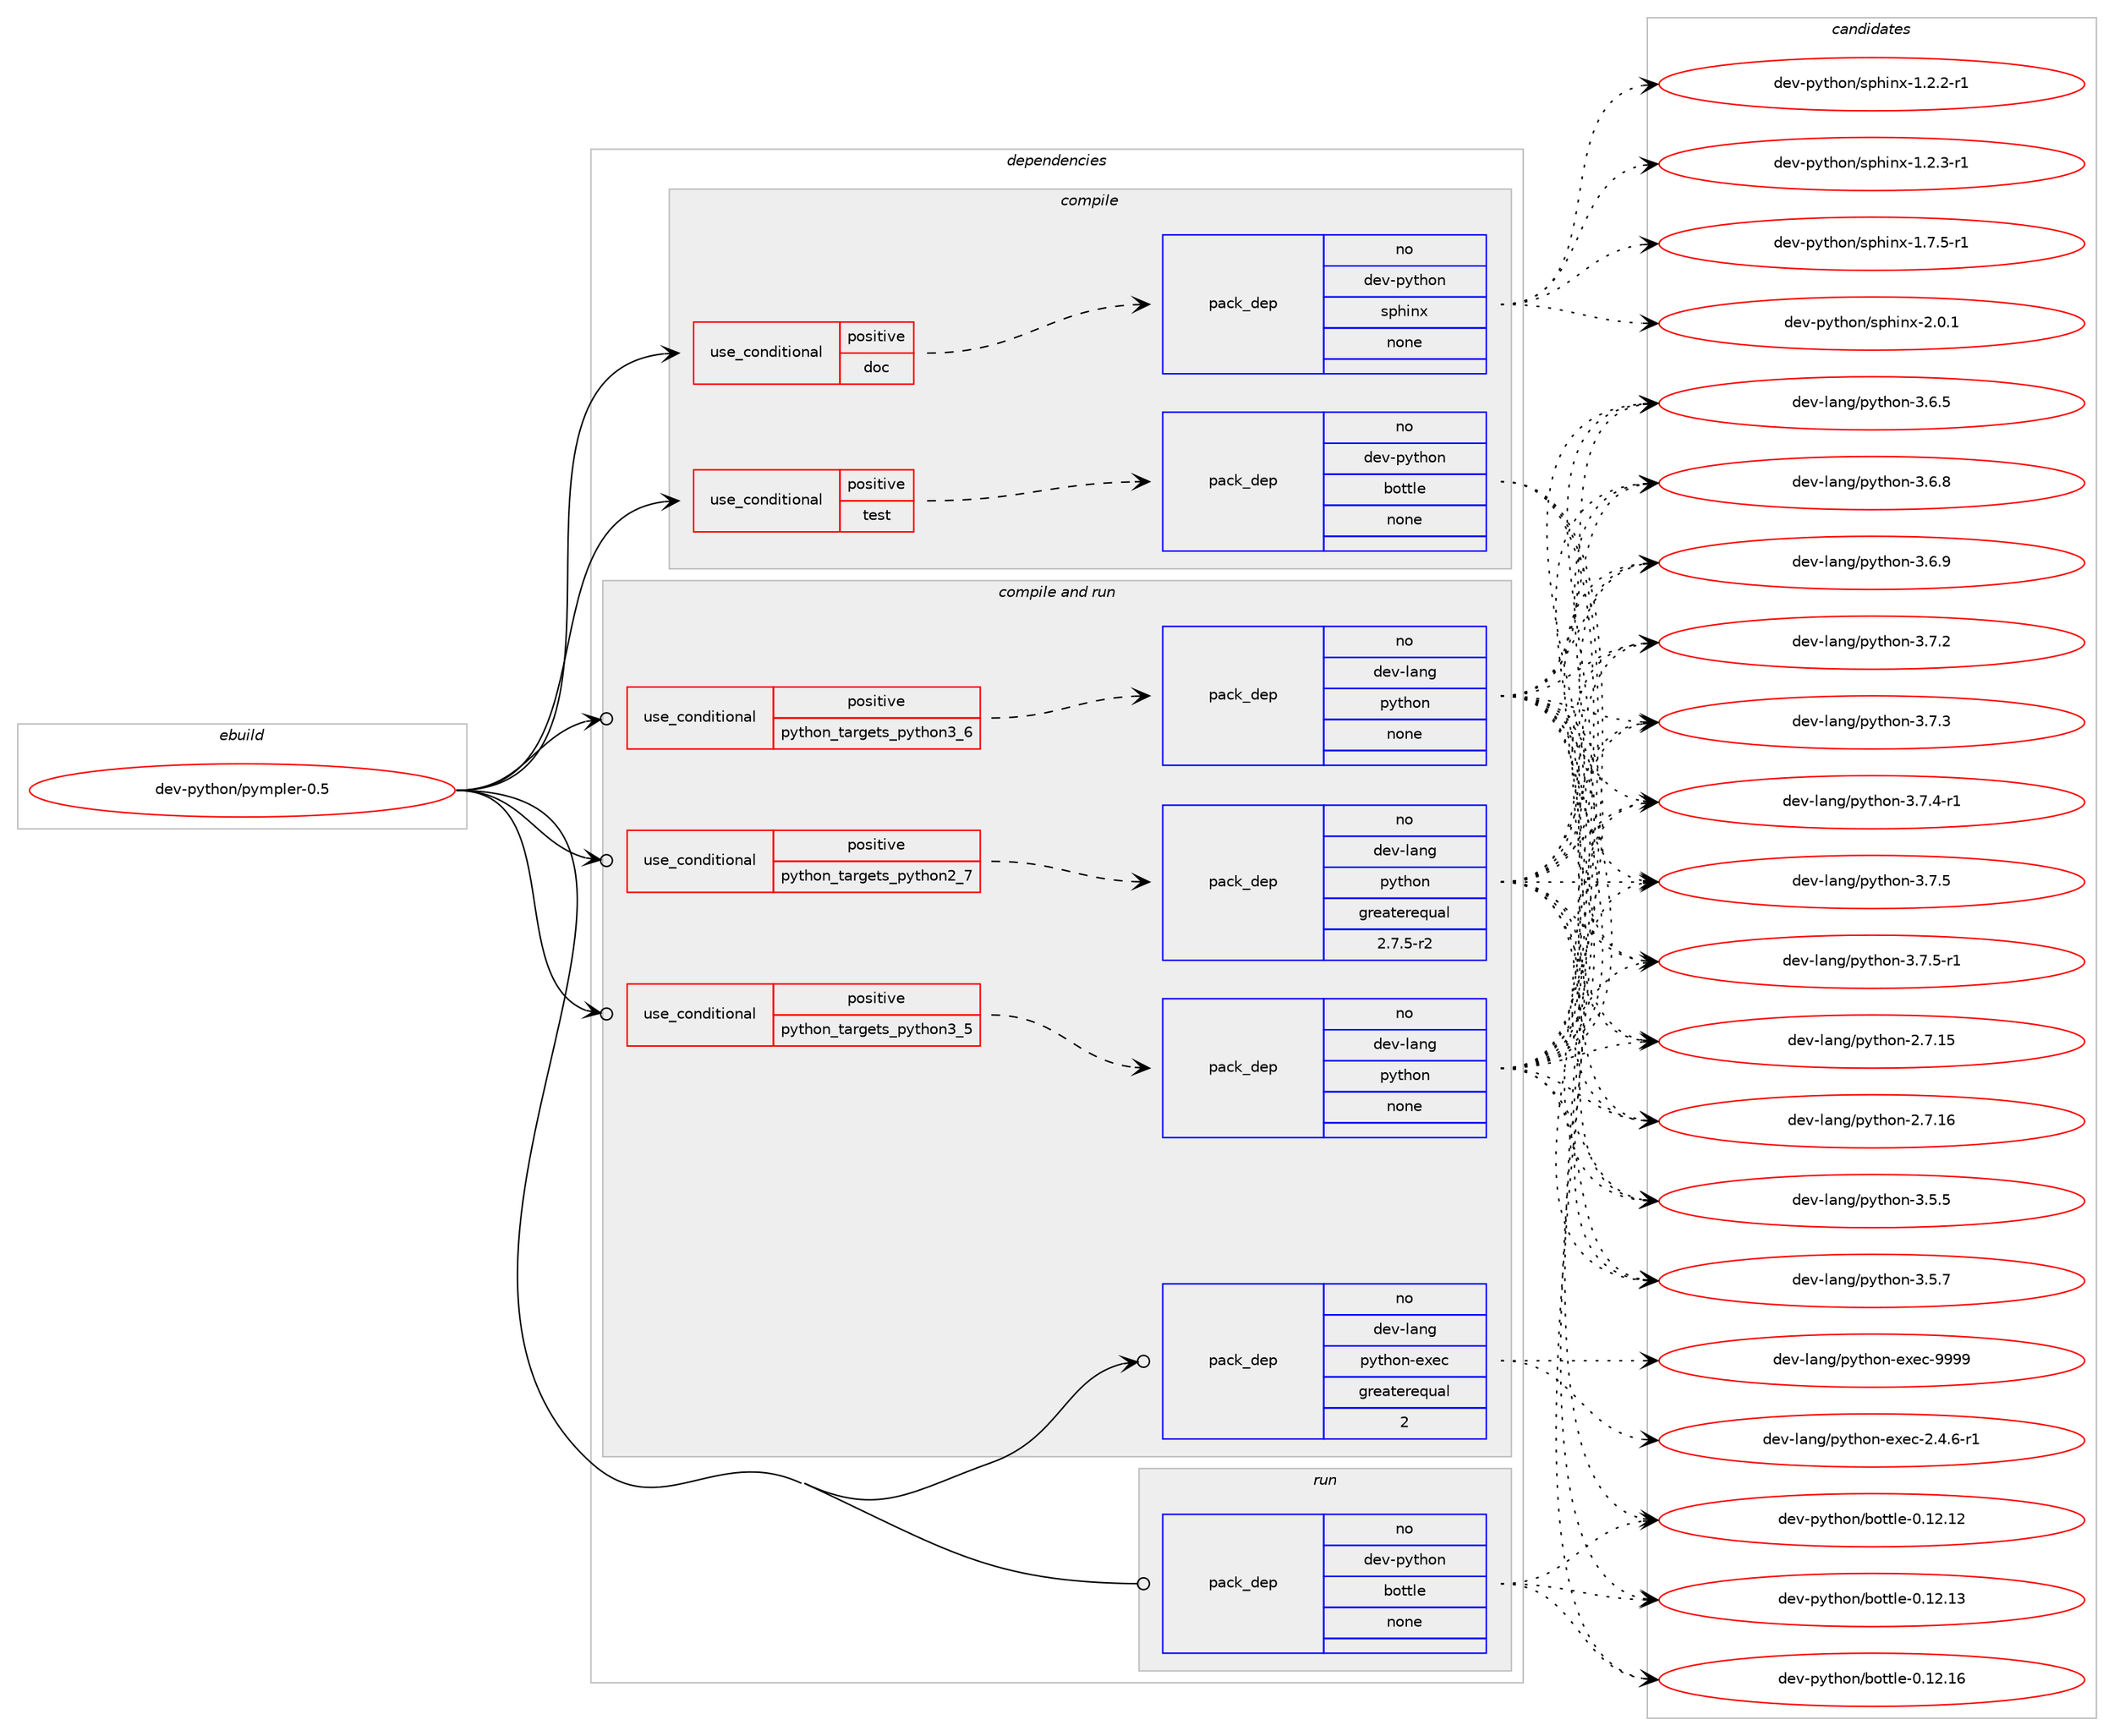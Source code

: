 digraph prolog {

# *************
# Graph options
# *************

newrank=true;
concentrate=true;
compound=true;
graph [rankdir=LR,fontname=Helvetica,fontsize=10,ranksep=1.5];#, ranksep=2.5, nodesep=0.2];
edge  [arrowhead=vee];
node  [fontname=Helvetica,fontsize=10];

# **********
# The ebuild
# **********

subgraph cluster_leftcol {
color=gray;
rank=same;
label=<<i>ebuild</i>>;
id [label="dev-python/pympler-0.5", color=red, width=4, href="../dev-python/pympler-0.5.svg"];
}

# ****************
# The dependencies
# ****************

subgraph cluster_midcol {
color=gray;
label=<<i>dependencies</i>>;
subgraph cluster_compile {
fillcolor="#eeeeee";
style=filled;
label=<<i>compile</i>>;
subgraph cond146273 {
dependency627042 [label=<<TABLE BORDER="0" CELLBORDER="1" CELLSPACING="0" CELLPADDING="4"><TR><TD ROWSPAN="3" CELLPADDING="10">use_conditional</TD></TR><TR><TD>positive</TD></TR><TR><TD>doc</TD></TR></TABLE>>, shape=none, color=red];
subgraph pack468921 {
dependency627043 [label=<<TABLE BORDER="0" CELLBORDER="1" CELLSPACING="0" CELLPADDING="4" WIDTH="220"><TR><TD ROWSPAN="6" CELLPADDING="30">pack_dep</TD></TR><TR><TD WIDTH="110">no</TD></TR><TR><TD>dev-python</TD></TR><TR><TD>sphinx</TD></TR><TR><TD>none</TD></TR><TR><TD></TD></TR></TABLE>>, shape=none, color=blue];
}
dependency627042:e -> dependency627043:w [weight=20,style="dashed",arrowhead="vee"];
}
id:e -> dependency627042:w [weight=20,style="solid",arrowhead="vee"];
subgraph cond146274 {
dependency627044 [label=<<TABLE BORDER="0" CELLBORDER="1" CELLSPACING="0" CELLPADDING="4"><TR><TD ROWSPAN="3" CELLPADDING="10">use_conditional</TD></TR><TR><TD>positive</TD></TR><TR><TD>test</TD></TR></TABLE>>, shape=none, color=red];
subgraph pack468922 {
dependency627045 [label=<<TABLE BORDER="0" CELLBORDER="1" CELLSPACING="0" CELLPADDING="4" WIDTH="220"><TR><TD ROWSPAN="6" CELLPADDING="30">pack_dep</TD></TR><TR><TD WIDTH="110">no</TD></TR><TR><TD>dev-python</TD></TR><TR><TD>bottle</TD></TR><TR><TD>none</TD></TR><TR><TD></TD></TR></TABLE>>, shape=none, color=blue];
}
dependency627044:e -> dependency627045:w [weight=20,style="dashed",arrowhead="vee"];
}
id:e -> dependency627044:w [weight=20,style="solid",arrowhead="vee"];
}
subgraph cluster_compileandrun {
fillcolor="#eeeeee";
style=filled;
label=<<i>compile and run</i>>;
subgraph cond146275 {
dependency627046 [label=<<TABLE BORDER="0" CELLBORDER="1" CELLSPACING="0" CELLPADDING="4"><TR><TD ROWSPAN="3" CELLPADDING="10">use_conditional</TD></TR><TR><TD>positive</TD></TR><TR><TD>python_targets_python2_7</TD></TR></TABLE>>, shape=none, color=red];
subgraph pack468923 {
dependency627047 [label=<<TABLE BORDER="0" CELLBORDER="1" CELLSPACING="0" CELLPADDING="4" WIDTH="220"><TR><TD ROWSPAN="6" CELLPADDING="30">pack_dep</TD></TR><TR><TD WIDTH="110">no</TD></TR><TR><TD>dev-lang</TD></TR><TR><TD>python</TD></TR><TR><TD>greaterequal</TD></TR><TR><TD>2.7.5-r2</TD></TR></TABLE>>, shape=none, color=blue];
}
dependency627046:e -> dependency627047:w [weight=20,style="dashed",arrowhead="vee"];
}
id:e -> dependency627046:w [weight=20,style="solid",arrowhead="odotvee"];
subgraph cond146276 {
dependency627048 [label=<<TABLE BORDER="0" CELLBORDER="1" CELLSPACING="0" CELLPADDING="4"><TR><TD ROWSPAN="3" CELLPADDING="10">use_conditional</TD></TR><TR><TD>positive</TD></TR><TR><TD>python_targets_python3_5</TD></TR></TABLE>>, shape=none, color=red];
subgraph pack468924 {
dependency627049 [label=<<TABLE BORDER="0" CELLBORDER="1" CELLSPACING="0" CELLPADDING="4" WIDTH="220"><TR><TD ROWSPAN="6" CELLPADDING="30">pack_dep</TD></TR><TR><TD WIDTH="110">no</TD></TR><TR><TD>dev-lang</TD></TR><TR><TD>python</TD></TR><TR><TD>none</TD></TR><TR><TD></TD></TR></TABLE>>, shape=none, color=blue];
}
dependency627048:e -> dependency627049:w [weight=20,style="dashed",arrowhead="vee"];
}
id:e -> dependency627048:w [weight=20,style="solid",arrowhead="odotvee"];
subgraph cond146277 {
dependency627050 [label=<<TABLE BORDER="0" CELLBORDER="1" CELLSPACING="0" CELLPADDING="4"><TR><TD ROWSPAN="3" CELLPADDING="10">use_conditional</TD></TR><TR><TD>positive</TD></TR><TR><TD>python_targets_python3_6</TD></TR></TABLE>>, shape=none, color=red];
subgraph pack468925 {
dependency627051 [label=<<TABLE BORDER="0" CELLBORDER="1" CELLSPACING="0" CELLPADDING="4" WIDTH="220"><TR><TD ROWSPAN="6" CELLPADDING="30">pack_dep</TD></TR><TR><TD WIDTH="110">no</TD></TR><TR><TD>dev-lang</TD></TR><TR><TD>python</TD></TR><TR><TD>none</TD></TR><TR><TD></TD></TR></TABLE>>, shape=none, color=blue];
}
dependency627050:e -> dependency627051:w [weight=20,style="dashed",arrowhead="vee"];
}
id:e -> dependency627050:w [weight=20,style="solid",arrowhead="odotvee"];
subgraph pack468926 {
dependency627052 [label=<<TABLE BORDER="0" CELLBORDER="1" CELLSPACING="0" CELLPADDING="4" WIDTH="220"><TR><TD ROWSPAN="6" CELLPADDING="30">pack_dep</TD></TR><TR><TD WIDTH="110">no</TD></TR><TR><TD>dev-lang</TD></TR><TR><TD>python-exec</TD></TR><TR><TD>greaterequal</TD></TR><TR><TD>2</TD></TR></TABLE>>, shape=none, color=blue];
}
id:e -> dependency627052:w [weight=20,style="solid",arrowhead="odotvee"];
}
subgraph cluster_run {
fillcolor="#eeeeee";
style=filled;
label=<<i>run</i>>;
subgraph pack468927 {
dependency627053 [label=<<TABLE BORDER="0" CELLBORDER="1" CELLSPACING="0" CELLPADDING="4" WIDTH="220"><TR><TD ROWSPAN="6" CELLPADDING="30">pack_dep</TD></TR><TR><TD WIDTH="110">no</TD></TR><TR><TD>dev-python</TD></TR><TR><TD>bottle</TD></TR><TR><TD>none</TD></TR><TR><TD></TD></TR></TABLE>>, shape=none, color=blue];
}
id:e -> dependency627053:w [weight=20,style="solid",arrowhead="odot"];
}
}

# **************
# The candidates
# **************

subgraph cluster_choices {
rank=same;
color=gray;
label=<<i>candidates</i>>;

subgraph choice468921 {
color=black;
nodesep=1;
choice10010111845112121116104111110471151121041051101204549465046504511449 [label="dev-python/sphinx-1.2.2-r1", color=red, width=4,href="../dev-python/sphinx-1.2.2-r1.svg"];
choice10010111845112121116104111110471151121041051101204549465046514511449 [label="dev-python/sphinx-1.2.3-r1", color=red, width=4,href="../dev-python/sphinx-1.2.3-r1.svg"];
choice10010111845112121116104111110471151121041051101204549465546534511449 [label="dev-python/sphinx-1.7.5-r1", color=red, width=4,href="../dev-python/sphinx-1.7.5-r1.svg"];
choice1001011184511212111610411111047115112104105110120455046484649 [label="dev-python/sphinx-2.0.1", color=red, width=4,href="../dev-python/sphinx-2.0.1.svg"];
dependency627043:e -> choice10010111845112121116104111110471151121041051101204549465046504511449:w [style=dotted,weight="100"];
dependency627043:e -> choice10010111845112121116104111110471151121041051101204549465046514511449:w [style=dotted,weight="100"];
dependency627043:e -> choice10010111845112121116104111110471151121041051101204549465546534511449:w [style=dotted,weight="100"];
dependency627043:e -> choice1001011184511212111610411111047115112104105110120455046484649:w [style=dotted,weight="100"];
}
subgraph choice468922 {
color=black;
nodesep=1;
choice1001011184511212111610411111047981111161161081014548464950464950 [label="dev-python/bottle-0.12.12", color=red, width=4,href="../dev-python/bottle-0.12.12.svg"];
choice1001011184511212111610411111047981111161161081014548464950464951 [label="dev-python/bottle-0.12.13", color=red, width=4,href="../dev-python/bottle-0.12.13.svg"];
choice1001011184511212111610411111047981111161161081014548464950464954 [label="dev-python/bottle-0.12.16", color=red, width=4,href="../dev-python/bottle-0.12.16.svg"];
dependency627045:e -> choice1001011184511212111610411111047981111161161081014548464950464950:w [style=dotted,weight="100"];
dependency627045:e -> choice1001011184511212111610411111047981111161161081014548464950464951:w [style=dotted,weight="100"];
dependency627045:e -> choice1001011184511212111610411111047981111161161081014548464950464954:w [style=dotted,weight="100"];
}
subgraph choice468923 {
color=black;
nodesep=1;
choice10010111845108971101034711212111610411111045504655464953 [label="dev-lang/python-2.7.15", color=red, width=4,href="../dev-lang/python-2.7.15.svg"];
choice10010111845108971101034711212111610411111045504655464954 [label="dev-lang/python-2.7.16", color=red, width=4,href="../dev-lang/python-2.7.16.svg"];
choice100101118451089711010347112121116104111110455146534653 [label="dev-lang/python-3.5.5", color=red, width=4,href="../dev-lang/python-3.5.5.svg"];
choice100101118451089711010347112121116104111110455146534655 [label="dev-lang/python-3.5.7", color=red, width=4,href="../dev-lang/python-3.5.7.svg"];
choice100101118451089711010347112121116104111110455146544653 [label="dev-lang/python-3.6.5", color=red, width=4,href="../dev-lang/python-3.6.5.svg"];
choice100101118451089711010347112121116104111110455146544656 [label="dev-lang/python-3.6.8", color=red, width=4,href="../dev-lang/python-3.6.8.svg"];
choice100101118451089711010347112121116104111110455146544657 [label="dev-lang/python-3.6.9", color=red, width=4,href="../dev-lang/python-3.6.9.svg"];
choice100101118451089711010347112121116104111110455146554650 [label="dev-lang/python-3.7.2", color=red, width=4,href="../dev-lang/python-3.7.2.svg"];
choice100101118451089711010347112121116104111110455146554651 [label="dev-lang/python-3.7.3", color=red, width=4,href="../dev-lang/python-3.7.3.svg"];
choice1001011184510897110103471121211161041111104551465546524511449 [label="dev-lang/python-3.7.4-r1", color=red, width=4,href="../dev-lang/python-3.7.4-r1.svg"];
choice100101118451089711010347112121116104111110455146554653 [label="dev-lang/python-3.7.5", color=red, width=4,href="../dev-lang/python-3.7.5.svg"];
choice1001011184510897110103471121211161041111104551465546534511449 [label="dev-lang/python-3.7.5-r1", color=red, width=4,href="../dev-lang/python-3.7.5-r1.svg"];
dependency627047:e -> choice10010111845108971101034711212111610411111045504655464953:w [style=dotted,weight="100"];
dependency627047:e -> choice10010111845108971101034711212111610411111045504655464954:w [style=dotted,weight="100"];
dependency627047:e -> choice100101118451089711010347112121116104111110455146534653:w [style=dotted,weight="100"];
dependency627047:e -> choice100101118451089711010347112121116104111110455146534655:w [style=dotted,weight="100"];
dependency627047:e -> choice100101118451089711010347112121116104111110455146544653:w [style=dotted,weight="100"];
dependency627047:e -> choice100101118451089711010347112121116104111110455146544656:w [style=dotted,weight="100"];
dependency627047:e -> choice100101118451089711010347112121116104111110455146544657:w [style=dotted,weight="100"];
dependency627047:e -> choice100101118451089711010347112121116104111110455146554650:w [style=dotted,weight="100"];
dependency627047:e -> choice100101118451089711010347112121116104111110455146554651:w [style=dotted,weight="100"];
dependency627047:e -> choice1001011184510897110103471121211161041111104551465546524511449:w [style=dotted,weight="100"];
dependency627047:e -> choice100101118451089711010347112121116104111110455146554653:w [style=dotted,weight="100"];
dependency627047:e -> choice1001011184510897110103471121211161041111104551465546534511449:w [style=dotted,weight="100"];
}
subgraph choice468924 {
color=black;
nodesep=1;
choice10010111845108971101034711212111610411111045504655464953 [label="dev-lang/python-2.7.15", color=red, width=4,href="../dev-lang/python-2.7.15.svg"];
choice10010111845108971101034711212111610411111045504655464954 [label="dev-lang/python-2.7.16", color=red, width=4,href="../dev-lang/python-2.7.16.svg"];
choice100101118451089711010347112121116104111110455146534653 [label="dev-lang/python-3.5.5", color=red, width=4,href="../dev-lang/python-3.5.5.svg"];
choice100101118451089711010347112121116104111110455146534655 [label="dev-lang/python-3.5.7", color=red, width=4,href="../dev-lang/python-3.5.7.svg"];
choice100101118451089711010347112121116104111110455146544653 [label="dev-lang/python-3.6.5", color=red, width=4,href="../dev-lang/python-3.6.5.svg"];
choice100101118451089711010347112121116104111110455146544656 [label="dev-lang/python-3.6.8", color=red, width=4,href="../dev-lang/python-3.6.8.svg"];
choice100101118451089711010347112121116104111110455146544657 [label="dev-lang/python-3.6.9", color=red, width=4,href="../dev-lang/python-3.6.9.svg"];
choice100101118451089711010347112121116104111110455146554650 [label="dev-lang/python-3.7.2", color=red, width=4,href="../dev-lang/python-3.7.2.svg"];
choice100101118451089711010347112121116104111110455146554651 [label="dev-lang/python-3.7.3", color=red, width=4,href="../dev-lang/python-3.7.3.svg"];
choice1001011184510897110103471121211161041111104551465546524511449 [label="dev-lang/python-3.7.4-r1", color=red, width=4,href="../dev-lang/python-3.7.4-r1.svg"];
choice100101118451089711010347112121116104111110455146554653 [label="dev-lang/python-3.7.5", color=red, width=4,href="../dev-lang/python-3.7.5.svg"];
choice1001011184510897110103471121211161041111104551465546534511449 [label="dev-lang/python-3.7.5-r1", color=red, width=4,href="../dev-lang/python-3.7.5-r1.svg"];
dependency627049:e -> choice10010111845108971101034711212111610411111045504655464953:w [style=dotted,weight="100"];
dependency627049:e -> choice10010111845108971101034711212111610411111045504655464954:w [style=dotted,weight="100"];
dependency627049:e -> choice100101118451089711010347112121116104111110455146534653:w [style=dotted,weight="100"];
dependency627049:e -> choice100101118451089711010347112121116104111110455146534655:w [style=dotted,weight="100"];
dependency627049:e -> choice100101118451089711010347112121116104111110455146544653:w [style=dotted,weight="100"];
dependency627049:e -> choice100101118451089711010347112121116104111110455146544656:w [style=dotted,weight="100"];
dependency627049:e -> choice100101118451089711010347112121116104111110455146544657:w [style=dotted,weight="100"];
dependency627049:e -> choice100101118451089711010347112121116104111110455146554650:w [style=dotted,weight="100"];
dependency627049:e -> choice100101118451089711010347112121116104111110455146554651:w [style=dotted,weight="100"];
dependency627049:e -> choice1001011184510897110103471121211161041111104551465546524511449:w [style=dotted,weight="100"];
dependency627049:e -> choice100101118451089711010347112121116104111110455146554653:w [style=dotted,weight="100"];
dependency627049:e -> choice1001011184510897110103471121211161041111104551465546534511449:w [style=dotted,weight="100"];
}
subgraph choice468925 {
color=black;
nodesep=1;
choice10010111845108971101034711212111610411111045504655464953 [label="dev-lang/python-2.7.15", color=red, width=4,href="../dev-lang/python-2.7.15.svg"];
choice10010111845108971101034711212111610411111045504655464954 [label="dev-lang/python-2.7.16", color=red, width=4,href="../dev-lang/python-2.7.16.svg"];
choice100101118451089711010347112121116104111110455146534653 [label="dev-lang/python-3.5.5", color=red, width=4,href="../dev-lang/python-3.5.5.svg"];
choice100101118451089711010347112121116104111110455146534655 [label="dev-lang/python-3.5.7", color=red, width=4,href="../dev-lang/python-3.5.7.svg"];
choice100101118451089711010347112121116104111110455146544653 [label="dev-lang/python-3.6.5", color=red, width=4,href="../dev-lang/python-3.6.5.svg"];
choice100101118451089711010347112121116104111110455146544656 [label="dev-lang/python-3.6.8", color=red, width=4,href="../dev-lang/python-3.6.8.svg"];
choice100101118451089711010347112121116104111110455146544657 [label="dev-lang/python-3.6.9", color=red, width=4,href="../dev-lang/python-3.6.9.svg"];
choice100101118451089711010347112121116104111110455146554650 [label="dev-lang/python-3.7.2", color=red, width=4,href="../dev-lang/python-3.7.2.svg"];
choice100101118451089711010347112121116104111110455146554651 [label="dev-lang/python-3.7.3", color=red, width=4,href="../dev-lang/python-3.7.3.svg"];
choice1001011184510897110103471121211161041111104551465546524511449 [label="dev-lang/python-3.7.4-r1", color=red, width=4,href="../dev-lang/python-3.7.4-r1.svg"];
choice100101118451089711010347112121116104111110455146554653 [label="dev-lang/python-3.7.5", color=red, width=4,href="../dev-lang/python-3.7.5.svg"];
choice1001011184510897110103471121211161041111104551465546534511449 [label="dev-lang/python-3.7.5-r1", color=red, width=4,href="../dev-lang/python-3.7.5-r1.svg"];
dependency627051:e -> choice10010111845108971101034711212111610411111045504655464953:w [style=dotted,weight="100"];
dependency627051:e -> choice10010111845108971101034711212111610411111045504655464954:w [style=dotted,weight="100"];
dependency627051:e -> choice100101118451089711010347112121116104111110455146534653:w [style=dotted,weight="100"];
dependency627051:e -> choice100101118451089711010347112121116104111110455146534655:w [style=dotted,weight="100"];
dependency627051:e -> choice100101118451089711010347112121116104111110455146544653:w [style=dotted,weight="100"];
dependency627051:e -> choice100101118451089711010347112121116104111110455146544656:w [style=dotted,weight="100"];
dependency627051:e -> choice100101118451089711010347112121116104111110455146544657:w [style=dotted,weight="100"];
dependency627051:e -> choice100101118451089711010347112121116104111110455146554650:w [style=dotted,weight="100"];
dependency627051:e -> choice100101118451089711010347112121116104111110455146554651:w [style=dotted,weight="100"];
dependency627051:e -> choice1001011184510897110103471121211161041111104551465546524511449:w [style=dotted,weight="100"];
dependency627051:e -> choice100101118451089711010347112121116104111110455146554653:w [style=dotted,weight="100"];
dependency627051:e -> choice1001011184510897110103471121211161041111104551465546534511449:w [style=dotted,weight="100"];
}
subgraph choice468926 {
color=black;
nodesep=1;
choice10010111845108971101034711212111610411111045101120101994550465246544511449 [label="dev-lang/python-exec-2.4.6-r1", color=red, width=4,href="../dev-lang/python-exec-2.4.6-r1.svg"];
choice10010111845108971101034711212111610411111045101120101994557575757 [label="dev-lang/python-exec-9999", color=red, width=4,href="../dev-lang/python-exec-9999.svg"];
dependency627052:e -> choice10010111845108971101034711212111610411111045101120101994550465246544511449:w [style=dotted,weight="100"];
dependency627052:e -> choice10010111845108971101034711212111610411111045101120101994557575757:w [style=dotted,weight="100"];
}
subgraph choice468927 {
color=black;
nodesep=1;
choice1001011184511212111610411111047981111161161081014548464950464950 [label="dev-python/bottle-0.12.12", color=red, width=4,href="../dev-python/bottle-0.12.12.svg"];
choice1001011184511212111610411111047981111161161081014548464950464951 [label="dev-python/bottle-0.12.13", color=red, width=4,href="../dev-python/bottle-0.12.13.svg"];
choice1001011184511212111610411111047981111161161081014548464950464954 [label="dev-python/bottle-0.12.16", color=red, width=4,href="../dev-python/bottle-0.12.16.svg"];
dependency627053:e -> choice1001011184511212111610411111047981111161161081014548464950464950:w [style=dotted,weight="100"];
dependency627053:e -> choice1001011184511212111610411111047981111161161081014548464950464951:w [style=dotted,weight="100"];
dependency627053:e -> choice1001011184511212111610411111047981111161161081014548464950464954:w [style=dotted,weight="100"];
}
}

}
